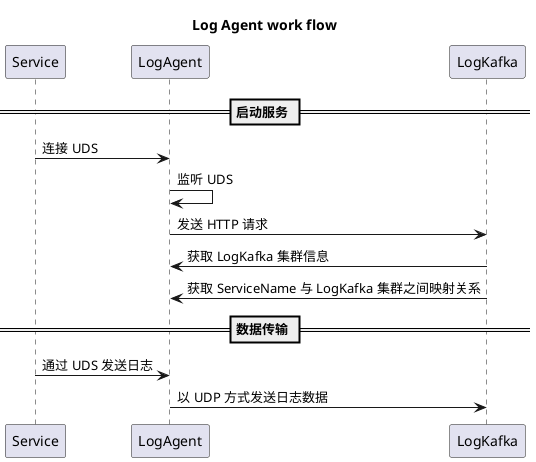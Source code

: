 @startuml
title Log Agent work flow

== 启动服务 ==

Service -> LogAgent: 连接 UDS
LogAgent -> LogAgent: 监听 UDS
LogAgent -> LogKafka: 发送 HTTP 请求
LogAgent <- LogKafka: 获取 LogKafka 集群信息
LogAgent <- LogKafka: 获取 ServiceName 与 LogKafka 集群之间映射关系

== 数据传输 ==
Service -> LogAgent: 通过 UDS 发送日志
LogAgent -> LogKafka: 以 UDP 方式发送日志数据

@enduml
